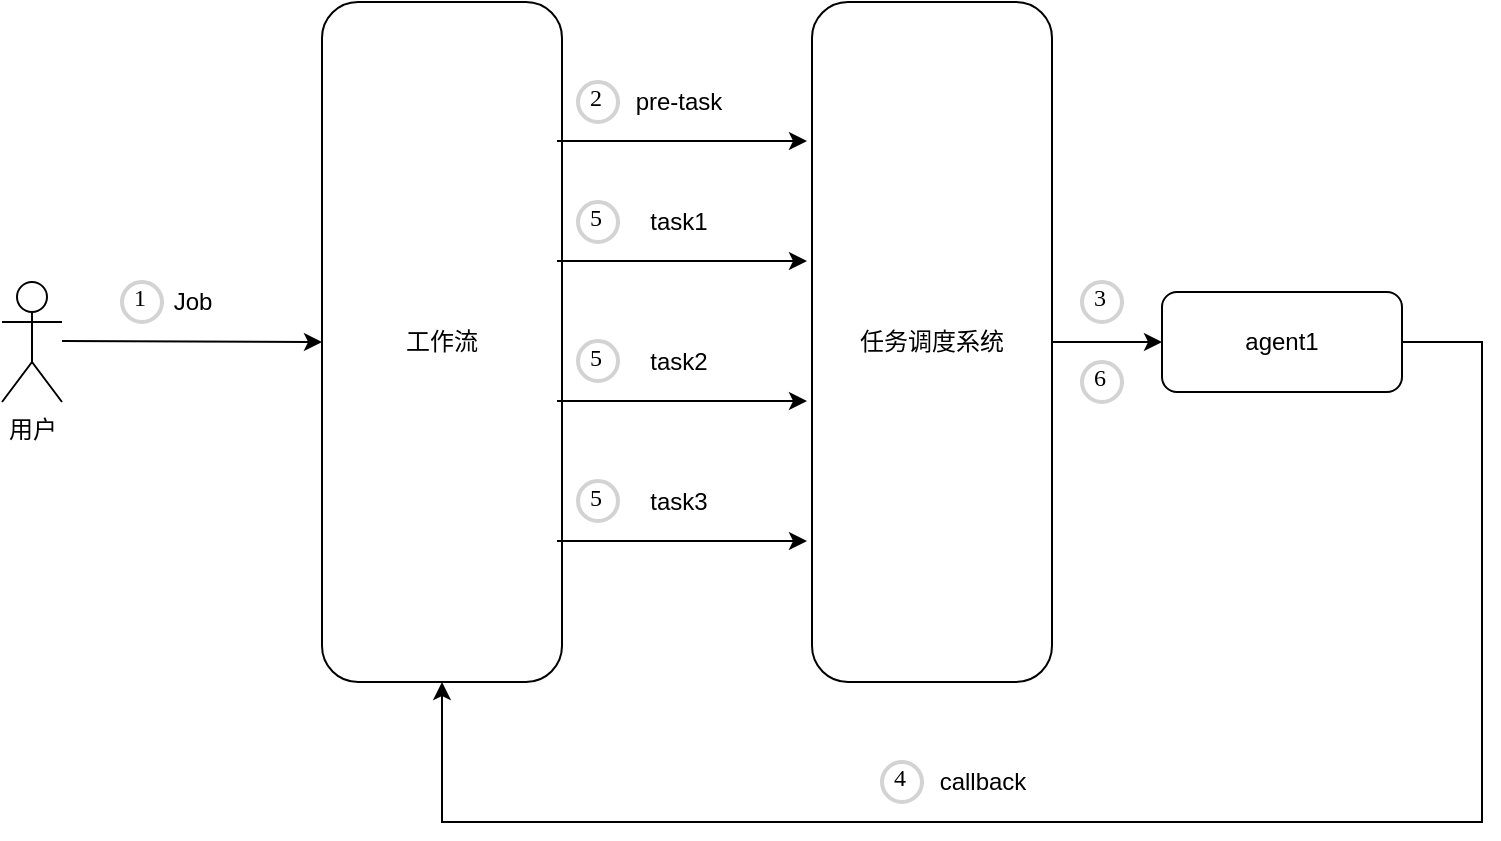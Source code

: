 <mxfile version="13.8.2" type="github">
  <diagram id="R2lEEEUBdFMjLlhIrx00" name="Page-1">
    <mxGraphModel dx="1426" dy="735" grid="1" gridSize="10" guides="1" tooltips="1" connect="1" arrows="1" fold="1" page="1" pageScale="1" pageWidth="850" pageHeight="1100" math="0" shadow="0" extFonts="Permanent Marker^https://fonts.googleapis.com/css?family=Permanent+Marker">
      <root>
        <mxCell id="0" />
        <mxCell id="1" parent="0" />
        <mxCell id="rZfKJarHak6PZLFS8SUh-1" value="工作流" style="rounded=1;whiteSpace=wrap;html=1;" vertex="1" parent="1">
          <mxGeometry x="180" y="140" width="120" height="340" as="geometry" />
        </mxCell>
        <mxCell id="rZfKJarHak6PZLFS8SUh-2" value="" style="endArrow=classic;html=1;exitX=1;exitY=0.5;exitDx=0;exitDy=0;entryX=0;entryY=0.5;entryDx=0;entryDy=0;" edge="1" parent="1">
          <mxGeometry width="50" height="50" relative="1" as="geometry">
            <mxPoint x="297.5" y="339.5" as="sourcePoint" />
            <mxPoint x="422.5" y="339.5" as="targetPoint" />
          </mxGeometry>
        </mxCell>
        <mxCell id="rZfKJarHak6PZLFS8SUh-3" value="" style="endArrow=classic;html=1;entryX=0;entryY=0.5;entryDx=0;entryDy=0;" edge="1" parent="1" target="rZfKJarHak6PZLFS8SUh-1">
          <mxGeometry width="50" height="50" relative="1" as="geometry">
            <mxPoint x="50" y="309.5" as="sourcePoint" />
            <mxPoint x="150" y="309.5" as="targetPoint" />
          </mxGeometry>
        </mxCell>
        <mxCell id="rZfKJarHak6PZLFS8SUh-4" value="用户" style="shape=umlActor;verticalLabelPosition=bottom;verticalAlign=top;html=1;outlineConnect=0;" vertex="1" parent="1">
          <mxGeometry x="20" y="280" width="30" height="60" as="geometry" />
        </mxCell>
        <mxCell id="rZfKJarHak6PZLFS8SUh-5" value="Job" style="text;html=1;align=center;verticalAlign=middle;resizable=0;points=[];autosize=1;" vertex="1" parent="1">
          <mxGeometry x="100" y="280" width="30" height="20" as="geometry" />
        </mxCell>
        <mxCell id="rZfKJarHak6PZLFS8SUh-6" value="任务调度系统" style="rounded=1;whiteSpace=wrap;html=1;" vertex="1" parent="1">
          <mxGeometry x="425" y="140" width="120" height="340" as="geometry" />
        </mxCell>
        <mxCell id="rZfKJarHak6PZLFS8SUh-7" value="" style="endArrow=classic;html=1;exitX=1;exitY=0.5;exitDx=0;exitDy=0;entryX=0;entryY=0.5;entryDx=0;entryDy=0;" edge="1" parent="1">
          <mxGeometry width="50" height="50" relative="1" as="geometry">
            <mxPoint x="297.5" y="269.5" as="sourcePoint" />
            <mxPoint x="422.5" y="269.5" as="targetPoint" />
          </mxGeometry>
        </mxCell>
        <mxCell id="rZfKJarHak6PZLFS8SUh-8" value="" style="endArrow=classic;html=1;exitX=1;exitY=0.5;exitDx=0;exitDy=0;entryX=0;entryY=0.5;entryDx=0;entryDy=0;" edge="1" parent="1">
          <mxGeometry width="50" height="50" relative="1" as="geometry">
            <mxPoint x="297.5" y="409.5" as="sourcePoint" />
            <mxPoint x="422.5" y="409.5" as="targetPoint" />
          </mxGeometry>
        </mxCell>
        <mxCell id="rZfKJarHak6PZLFS8SUh-9" value="task1" style="text;html=1;align=center;verticalAlign=middle;resizable=0;points=[];autosize=1;" vertex="1" parent="1">
          <mxGeometry x="337.5" y="239.5" width="40" height="20" as="geometry" />
        </mxCell>
        <mxCell id="rZfKJarHak6PZLFS8SUh-10" value="task2" style="text;html=1;align=center;verticalAlign=middle;resizable=0;points=[];autosize=1;" vertex="1" parent="1">
          <mxGeometry x="337.5" y="309.5" width="40" height="20" as="geometry" />
        </mxCell>
        <mxCell id="rZfKJarHak6PZLFS8SUh-11" value="task3" style="text;html=1;align=center;verticalAlign=middle;resizable=0;points=[];autosize=1;" vertex="1" parent="1">
          <mxGeometry x="337.5" y="379.5" width="40" height="20" as="geometry" />
        </mxCell>
        <mxCell id="rZfKJarHak6PZLFS8SUh-18" style="edgeStyle=orthogonalEdgeStyle;rounded=0;orthogonalLoop=1;jettySize=auto;html=1;exitX=1;exitY=0.5;exitDx=0;exitDy=0;entryX=0.5;entryY=1;entryDx=0;entryDy=0;" edge="1" parent="1" source="rZfKJarHak6PZLFS8SUh-12" target="rZfKJarHak6PZLFS8SUh-1">
          <mxGeometry relative="1" as="geometry">
            <Array as="points">
              <mxPoint x="760" y="310" />
              <mxPoint x="760" y="550" />
              <mxPoint x="240" y="550" />
            </Array>
          </mxGeometry>
        </mxCell>
        <mxCell id="rZfKJarHak6PZLFS8SUh-12" value="agent1" style="rounded=1;whiteSpace=wrap;html=1;" vertex="1" parent="1">
          <mxGeometry x="600" y="285" width="120" height="50" as="geometry" />
        </mxCell>
        <mxCell id="rZfKJarHak6PZLFS8SUh-13" value="" style="endArrow=classic;html=1;" edge="1" parent="1">
          <mxGeometry width="50" height="50" relative="1" as="geometry">
            <mxPoint x="545" y="310" as="sourcePoint" />
            <mxPoint x="600" y="310" as="targetPoint" />
          </mxGeometry>
        </mxCell>
        <mxCell id="rZfKJarHak6PZLFS8SUh-19" value="callback" style="text;html=1;align=center;verticalAlign=middle;resizable=0;points=[];autosize=1;" vertex="1" parent="1">
          <mxGeometry x="480" y="520" width="60" height="20" as="geometry" />
        </mxCell>
        <mxCell id="rZfKJarHak6PZLFS8SUh-27" value="" style="endArrow=classic;html=1;exitX=1;exitY=0.5;exitDx=0;exitDy=0;entryX=0;entryY=0.5;entryDx=0;entryDy=0;" edge="1" parent="1">
          <mxGeometry width="50" height="50" relative="1" as="geometry">
            <mxPoint x="297.5" y="209.5" as="sourcePoint" />
            <mxPoint x="422.5" y="209.5" as="targetPoint" />
          </mxGeometry>
        </mxCell>
        <mxCell id="rZfKJarHak6PZLFS8SUh-28" value="pre-task" style="text;html=1;align=center;verticalAlign=middle;resizable=0;points=[];autosize=1;" vertex="1" parent="1">
          <mxGeometry x="327.5" y="180" width="60" height="20" as="geometry" />
        </mxCell>
        <mxCell id="rZfKJarHak6PZLFS8SUh-37" value="1" style="ellipse;whiteSpace=wrap;html=1;aspect=fixed;strokeWidth=2;fontFamily=Tahoma;spacingBottom=4;spacingRight=2;strokeColor=#d3d3d3;" vertex="1" parent="1">
          <mxGeometry x="80" y="280" width="20" height="20" as="geometry" />
        </mxCell>
        <mxCell id="rZfKJarHak6PZLFS8SUh-38" value="2" style="ellipse;whiteSpace=wrap;html=1;aspect=fixed;strokeWidth=2;fontFamily=Tahoma;spacingBottom=4;spacingRight=2;strokeColor=#d3d3d3;" vertex="1" parent="1">
          <mxGeometry x="308" y="180" width="20" height="20" as="geometry" />
        </mxCell>
        <mxCell id="rZfKJarHak6PZLFS8SUh-39" value="3" style="ellipse;whiteSpace=wrap;html=1;aspect=fixed;strokeWidth=2;fontFamily=Tahoma;spacingBottom=4;spacingRight=2;strokeColor=#d3d3d3;" vertex="1" parent="1">
          <mxGeometry x="560" y="280" width="20" height="20" as="geometry" />
        </mxCell>
        <mxCell id="rZfKJarHak6PZLFS8SUh-40" value="4" style="ellipse;whiteSpace=wrap;html=1;aspect=fixed;strokeWidth=2;fontFamily=Tahoma;spacingBottom=4;spacingRight=2;strokeColor=#d3d3d3;" vertex="1" parent="1">
          <mxGeometry x="460" y="520" width="20" height="20" as="geometry" />
        </mxCell>
        <mxCell id="rZfKJarHak6PZLFS8SUh-41" value="5" style="ellipse;whiteSpace=wrap;html=1;aspect=fixed;strokeWidth=2;fontFamily=Tahoma;spacingBottom=4;spacingRight=2;strokeColor=#d3d3d3;" vertex="1" parent="1">
          <mxGeometry x="308" y="240" width="20" height="20" as="geometry" />
        </mxCell>
        <mxCell id="rZfKJarHak6PZLFS8SUh-42" value="6" style="ellipse;whiteSpace=wrap;html=1;aspect=fixed;strokeWidth=2;fontFamily=Tahoma;spacingBottom=4;spacingRight=2;strokeColor=#d3d3d3;" vertex="1" parent="1">
          <mxGeometry x="560" y="320" width="20" height="20" as="geometry" />
        </mxCell>
        <mxCell id="rZfKJarHak6PZLFS8SUh-43" value="5" style="ellipse;whiteSpace=wrap;html=1;aspect=fixed;strokeWidth=2;fontFamily=Tahoma;spacingBottom=4;spacingRight=2;strokeColor=#d3d3d3;" vertex="1" parent="1">
          <mxGeometry x="308" y="309.5" width="20" height="20" as="geometry" />
        </mxCell>
        <mxCell id="rZfKJarHak6PZLFS8SUh-44" value="5" style="ellipse;whiteSpace=wrap;html=1;aspect=fixed;strokeWidth=2;fontFamily=Tahoma;spacingBottom=4;spacingRight=2;strokeColor=#d3d3d3;" vertex="1" parent="1">
          <mxGeometry x="308" y="379.5" width="20" height="20" as="geometry" />
        </mxCell>
      </root>
    </mxGraphModel>
  </diagram>
</mxfile>
